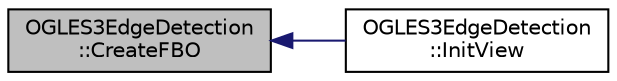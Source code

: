 digraph "OGLES3EdgeDetection::CreateFBO"
{
  edge [fontname="Helvetica",fontsize="10",labelfontname="Helvetica",labelfontsize="10"];
  node [fontname="Helvetica",fontsize="10",shape=record];
  rankdir="LR";
  Node1 [label="OGLES3EdgeDetection\l::CreateFBO",height=0.2,width=0.4,color="black", fillcolor="grey75", style="filled", fontcolor="black"];
  Node1 -> Node2 [dir="back",color="midnightblue",fontsize="10",style="solid"];
  Node2 [label="OGLES3EdgeDetection\l::InitView",height=0.2,width=0.4,color="black", fillcolor="white", style="filled",URL="$class_o_g_l_e_s3_edge_detection.html#aceba315d85b9e702425aec86f7d6d1ba"];
}
